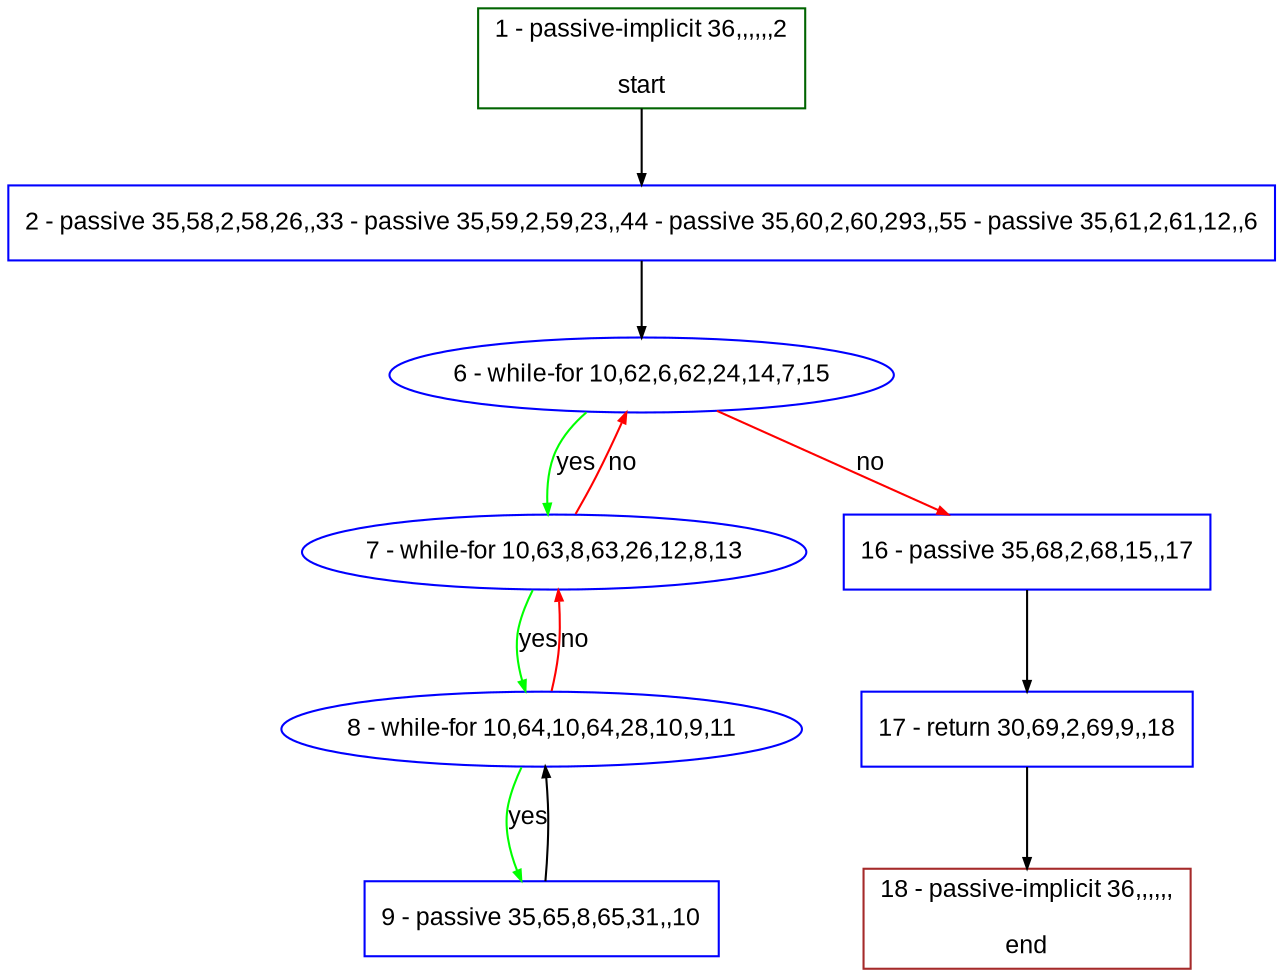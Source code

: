 digraph "" {
  graph [pack="true", label="", fontsize="12", packmode="clust", fontname="Arial", fillcolor="#FFFFCC", bgcolor="white", style="rounded,filled", compound="true"];
  node [node_initialized="no", label="", color="grey", fontsize="12", fillcolor="white", fontname="Arial", style="filled", shape="rectangle", compound="true", fixedsize="false"];
  edge [fontcolor="black", arrowhead="normal", arrowtail="none", arrowsize="0.5", ltail="", label="", color="black", fontsize="12", lhead="", fontname="Arial", dir="forward", compound="true"];
  __N1 [label="2 - passive 35,58,2,58,26,,33 - passive 35,59,2,59,23,,44 - passive 35,60,2,60,293,,55 - passive 35,61,2,61,12,,6", color="#0000ff", fillcolor="#ffffff", style="filled", shape="box"];
  __N2 [label="1 - passive-implicit 36,,,,,,2\n\nstart", color="#006400", fillcolor="#ffffff", style="filled", shape="box"];
  __N3 [label="6 - while-for 10,62,6,62,24,14,7,15", color="#0000ff", fillcolor="#ffffff", style="filled", shape="oval"];
  __N4 [label="7 - while-for 10,63,8,63,26,12,8,13", color="#0000ff", fillcolor="#ffffff", style="filled", shape="oval"];
  __N5 [label="16 - passive 35,68,2,68,15,,17", color="#0000ff", fillcolor="#ffffff", style="filled", shape="box"];
  __N6 [label="8 - while-for 10,64,10,64,28,10,9,11", color="#0000ff", fillcolor="#ffffff", style="filled", shape="oval"];
  __N7 [label="9 - passive 35,65,8,65,31,,10", color="#0000ff", fillcolor="#ffffff", style="filled", shape="box"];
  __N8 [label="17 - return 30,69,2,69,9,,18", color="#0000ff", fillcolor="#ffffff", style="filled", shape="box"];
  __N9 [label="18 - passive-implicit 36,,,,,,\n\nend", color="#a52a2a", fillcolor="#ffffff", style="filled", shape="box"];
  __N2 -> __N1 [arrowhead="normal", arrowtail="none", color="#000000", label="", dir="forward"];
  __N1 -> __N3 [arrowhead="normal", arrowtail="none", color="#000000", label="", dir="forward"];
  __N3 -> __N4 [arrowhead="normal", arrowtail="none", color="#00ff00", label="yes", dir="forward"];
  __N4 -> __N3 [arrowhead="normal", arrowtail="none", color="#ff0000", label="no", dir="forward"];
  __N3 -> __N5 [arrowhead="normal", arrowtail="none", color="#ff0000", label="no", dir="forward"];
  __N4 -> __N6 [arrowhead="normal", arrowtail="none", color="#00ff00", label="yes", dir="forward"];
  __N6 -> __N4 [arrowhead="normal", arrowtail="none", color="#ff0000", label="no", dir="forward"];
  __N6 -> __N7 [arrowhead="normal", arrowtail="none", color="#00ff00", label="yes", dir="forward"];
  __N7 -> __N6 [arrowhead="normal", arrowtail="none", color="#000000", label="", dir="forward"];
  __N5 -> __N8 [arrowhead="normal", arrowtail="none", color="#000000", label="", dir="forward"];
  __N8 -> __N9 [arrowhead="normal", arrowtail="none", color="#000000", label="", dir="forward"];
}
